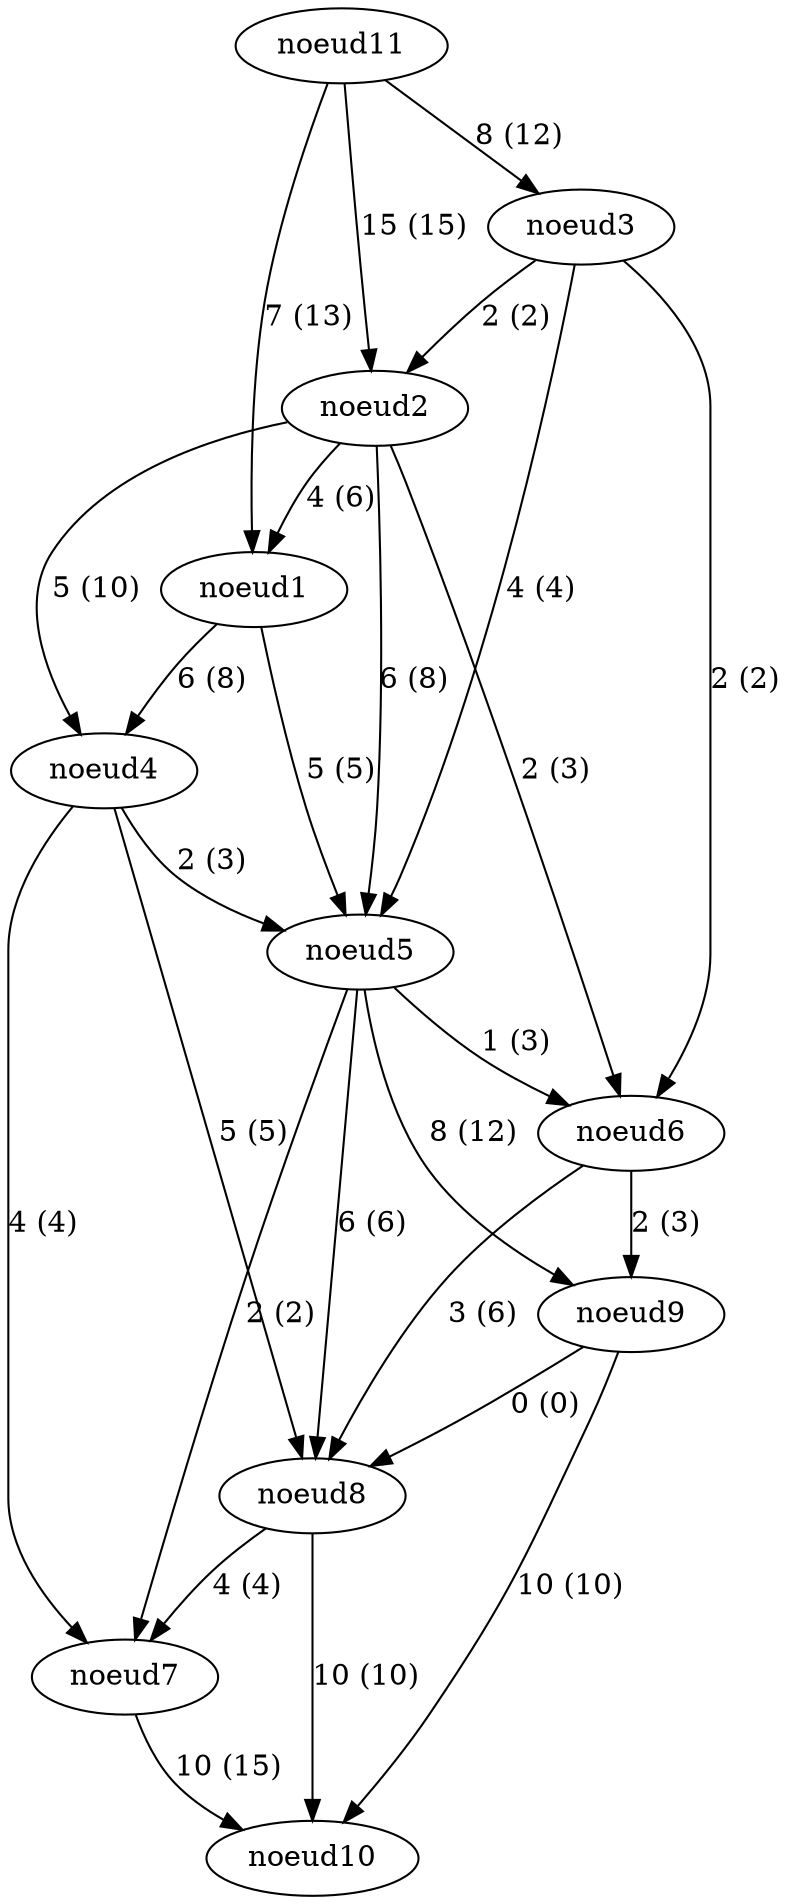 digraph G {
	 "noeud1";
	 "noeud2";
	 "noeud3";
	 "noeud4";
	 "noeud5";
	 "noeud6";
	 "noeud7";
	 "noeud8";
	 "noeud9";
	 "noeud10";
	 "noeud11";
	 "noeud1" -> "noeud4" [ label="6 (8)" ];
	 "noeud1" -> "noeud5" [ label="5 (5)" ];
	 "noeud2" -> "noeud1" [ label="4 (6)" ];
	 "noeud2" -> "noeud4" [ label="5 (10)" ];
	 "noeud2" -> "noeud5" [ label="6 (8)" ];
	 "noeud2" -> "noeud6" [ label="2 (3)" ];
	 "noeud3" -> "noeud2" [ label="2 (2)" ];
	 "noeud3" -> "noeud5" [ label="4 (4)" ];
	 "noeud3" -> "noeud6" [ label="2 (2)" ];
	 "noeud4" -> "noeud5" [ label="2 (3)" ];
	 "noeud4" -> "noeud7" [ label="4 (4)" ];
	 "noeud4" -> "noeud8" [ label="5 (5)" ];
	 "noeud5" -> "noeud6" [ label="1 (3)" ];
	 "noeud5" -> "noeud7" [ label="2 (2)" ];
	 "noeud5" -> "noeud8" [ label="6 (6)" ];
	 "noeud5" -> "noeud9" [ label="8 (12)" ];
	 "noeud6" -> "noeud8" [ label="3 (6)" ];
	 "noeud6" -> "noeud9" [ label="2 (3)" ];
	 "noeud7" -> "noeud10" [ label="10 (15)" ];
	 "noeud8" -> "noeud7" [ label="4 (4)" ];
	 "noeud8" -> "noeud10" [ label="10 (10)" ];
	 "noeud9" -> "noeud8" [ label="0 (0)" ];
	 "noeud9" -> "noeud10" [ label="10 (10)" ];
	 "noeud11" -> "noeud1" [ label="7 (13)" ];
	 "noeud11" -> "noeud2" [ label="15 (15)" ];
	 "noeud11" -> "noeud3" [ label="8 (12)" ];
}
